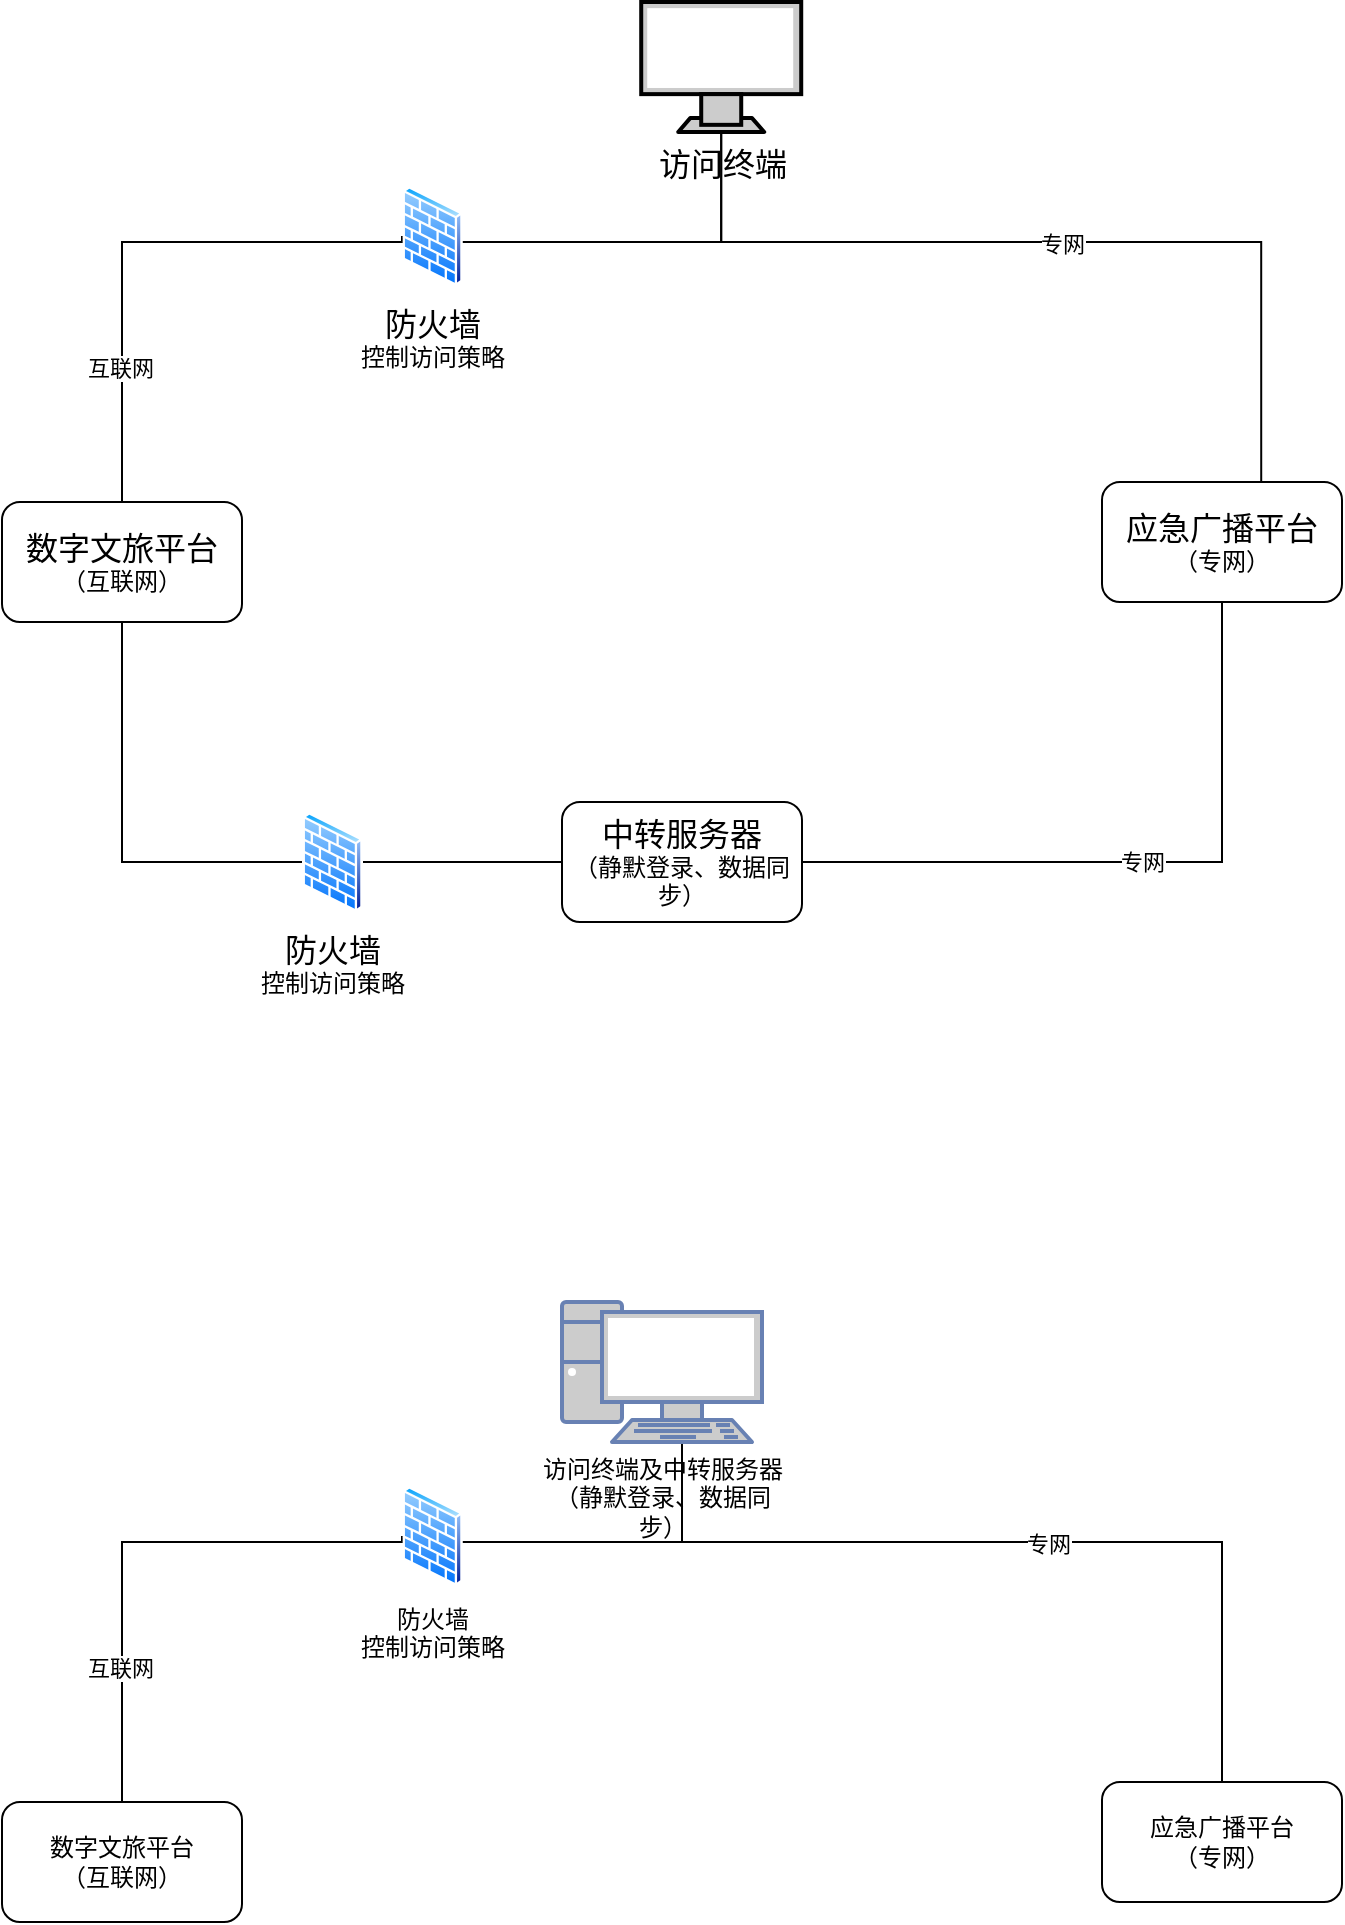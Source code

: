 <mxfile version="24.7.6">
  <diagram name="第 1 页" id="O3yKie8wYm_dcf342z6G">
    <mxGraphModel dx="2247" dy="758" grid="1" gridSize="10" guides="1" tooltips="1" connect="1" arrows="1" fold="1" page="1" pageScale="1" pageWidth="827" pageHeight="1169" math="0" shadow="0">
      <root>
        <mxCell id="0" />
        <mxCell id="1" parent="0" />
        <mxCell id="PICD6bbU7p97rax8BCYg-21" style="edgeStyle=orthogonalEdgeStyle;rounded=0;orthogonalLoop=1;jettySize=auto;html=1;entryX=0;entryY=0.5;entryDx=0;entryDy=0;endArrow=none;endFill=0;fontColor=#000000;" edge="1" parent="1" source="PICD6bbU7p97rax8BCYg-1" target="PICD6bbU7p97rax8BCYg-18">
          <mxGeometry relative="1" as="geometry">
            <Array as="points">
              <mxPoint y="530" />
            </Array>
          </mxGeometry>
        </mxCell>
        <mxCell id="PICD6bbU7p97rax8BCYg-1" value="&lt;font style=&quot;font-size: 16px;&quot;&gt;数字文旅平台&lt;/font&gt;&lt;br&gt;（互联网）" style="rounded=1;whiteSpace=wrap;html=1;fontColor=#000000;" vertex="1" parent="1">
          <mxGeometry x="-60" y="350" width="120" height="60" as="geometry" />
        </mxCell>
        <mxCell id="PICD6bbU7p97rax8BCYg-13" value="专网" style="edgeStyle=orthogonalEdgeStyle;rounded=0;orthogonalLoop=1;jettySize=auto;html=1;entryX=1;entryY=0.5;entryDx=0;entryDy=0;endArrow=none;endFill=0;fontColor=#000000;" edge="1" parent="1" source="PICD6bbU7p97rax8BCYg-2" target="PICD6bbU7p97rax8BCYg-11">
          <mxGeometry relative="1" as="geometry">
            <Array as="points">
              <mxPoint x="550" y="530" />
            </Array>
          </mxGeometry>
        </mxCell>
        <mxCell id="PICD6bbU7p97rax8BCYg-2" value="&lt;font style=&quot;font-size: 16px;&quot;&gt;应急广播平台&lt;/font&gt;&lt;div&gt;（专网）&lt;/div&gt;" style="rounded=1;whiteSpace=wrap;html=1;fontColor=#000000;" vertex="1" parent="1">
          <mxGeometry x="490" y="340" width="120" height="60" as="geometry" />
        </mxCell>
        <mxCell id="PICD6bbU7p97rax8BCYg-8" style="edgeStyle=orthogonalEdgeStyle;rounded=0;orthogonalLoop=1;jettySize=auto;html=1;entryX=0.5;entryY=0;entryDx=0;entryDy=0;exitX=0.77;exitY=1;exitDx=0;exitDy=0;exitPerimeter=0;endArrow=none;endFill=0;fontColor=#000000;" edge="1" parent="1" source="PICD6bbU7p97rax8BCYg-4">
          <mxGeometry relative="1" as="geometry">
            <mxPoint x="569.61" y="340" as="targetPoint" />
            <Array as="points">
              <mxPoint x="299.61" y="165" />
              <mxPoint x="299.61" y="220" />
              <mxPoint x="569.61" y="220" />
            </Array>
          </mxGeometry>
        </mxCell>
        <mxCell id="PICD6bbU7p97rax8BCYg-10" value="专网" style="edgeLabel;html=1;align=center;verticalAlign=middle;resizable=0;points=[];fontColor=#000000;" vertex="1" connectable="0" parent="PICD6bbU7p97rax8BCYg-8">
          <mxGeometry x="0.058" relative="1" as="geometry">
            <mxPoint y="1" as="offset" />
          </mxGeometry>
        </mxCell>
        <mxCell id="PICD6bbU7p97rax8BCYg-4" value="&lt;font style=&quot;font-size: 16px;&quot;&gt;访问终端&lt;/font&gt;" style="fontColor=#000000;verticalAlign=top;verticalLabelPosition=bottom;labelPosition=center;align=center;html=1;outlineConnect=0;fillColor=#CCCCCC;strokeColor=#000000;gradientColor=none;gradientDirection=north;strokeWidth=2;shape=mxgraph.networks.monitor;" vertex="1" parent="1">
          <mxGeometry x="259.61" y="100" width="80" height="65" as="geometry" />
        </mxCell>
        <mxCell id="PICD6bbU7p97rax8BCYg-7" style="edgeStyle=orthogonalEdgeStyle;rounded=0;orthogonalLoop=1;jettySize=auto;html=1;entryX=0.5;entryY=0;entryDx=0;entryDy=0;exitX=0;exitY=0.5;exitDx=0;exitDy=0;endArrow=none;endFill=0;fontColor=#000000;" edge="1" parent="1" source="PICD6bbU7p97rax8BCYg-16" target="PICD6bbU7p97rax8BCYg-1">
          <mxGeometry relative="1" as="geometry">
            <Array as="points">
              <mxPoint x="140" y="220" />
              <mxPoint y="220" />
            </Array>
          </mxGeometry>
        </mxCell>
        <mxCell id="PICD6bbU7p97rax8BCYg-9" value="互联网" style="edgeLabel;html=1;align=center;verticalAlign=middle;resizable=0;points=[];fontColor=#000000;" vertex="1" connectable="0" parent="PICD6bbU7p97rax8BCYg-7">
          <mxGeometry x="0.092" y="-1" relative="1" as="geometry">
            <mxPoint y="57" as="offset" />
          </mxGeometry>
        </mxCell>
        <mxCell id="PICD6bbU7p97rax8BCYg-11" value="&lt;font style=&quot;font-size: 16px;&quot;&gt;中转服务器&lt;/font&gt;&lt;div&gt;（静默登录、数据同步）&lt;/div&gt;" style="rounded=1;whiteSpace=wrap;html=1;fontColor=#000000;" vertex="1" parent="1">
          <mxGeometry x="220" y="500" width="120" height="60" as="geometry" />
        </mxCell>
        <mxCell id="PICD6bbU7p97rax8BCYg-16" value="&lt;font style=&quot;font-size: 16px;&quot;&gt;防火墙&lt;/font&gt;&lt;div&gt;控制访问策略&lt;/div&gt;" style="image;aspect=fixed;perimeter=ellipsePerimeter;html=1;align=center;shadow=0;dashed=0;spacingTop=3;image=img/lib/active_directory/firewall.svg;fontColor=#000000;" vertex="1" parent="1">
          <mxGeometry x="140" y="192" width="30.5" height="50" as="geometry" />
        </mxCell>
        <mxCell id="PICD6bbU7p97rax8BCYg-17" style="edgeStyle=orthogonalEdgeStyle;rounded=0;orthogonalLoop=1;jettySize=auto;html=1;entryX=0.5;entryY=1;entryDx=0;entryDy=0;entryPerimeter=0;endArrow=none;endFill=0;fontColor=#000000;" edge="1" parent="1" source="PICD6bbU7p97rax8BCYg-16" target="PICD6bbU7p97rax8BCYg-4">
          <mxGeometry relative="1" as="geometry">
            <mxPoint x="190.0" y="220" as="sourcePoint" />
            <Array as="points">
              <mxPoint x="300" y="220" />
            </Array>
          </mxGeometry>
        </mxCell>
        <mxCell id="PICD6bbU7p97rax8BCYg-22" style="edgeStyle=orthogonalEdgeStyle;rounded=0;orthogonalLoop=1;jettySize=auto;html=1;endArrow=none;endFill=0;fontColor=#000000;" edge="1" parent="1" source="PICD6bbU7p97rax8BCYg-18" target="PICD6bbU7p97rax8BCYg-11">
          <mxGeometry relative="1" as="geometry" />
        </mxCell>
        <mxCell id="PICD6bbU7p97rax8BCYg-18" value="&lt;font style=&quot;font-size: 16px;&quot;&gt;防火墙&lt;/font&gt;&lt;div&gt;控制访问策略&lt;/div&gt;" style="image;aspect=fixed;perimeter=ellipsePerimeter;html=1;align=center;shadow=0;dashed=0;spacingTop=3;image=img/lib/active_directory/firewall.svg;fontColor=#000000;" vertex="1" parent="1">
          <mxGeometry x="90" y="505" width="30.5" height="50" as="geometry" />
        </mxCell>
        <mxCell id="PICD6bbU7p97rax8BCYg-25" value="数字文旅平台&lt;br&gt;（互联网）" style="rounded=1;whiteSpace=wrap;html=1;fontColor=#000000;" vertex="1" parent="1">
          <mxGeometry x="-60" y="1000" width="120" height="60" as="geometry" />
        </mxCell>
        <mxCell id="PICD6bbU7p97rax8BCYg-27" value="应急广播平台&lt;div&gt;（专网）&lt;/div&gt;" style="rounded=1;whiteSpace=wrap;html=1;fontColor=#000000;" vertex="1" parent="1">
          <mxGeometry x="490" y="990" width="120" height="60" as="geometry" />
        </mxCell>
        <mxCell id="PICD6bbU7p97rax8BCYg-28" style="edgeStyle=orthogonalEdgeStyle;rounded=0;orthogonalLoop=1;jettySize=auto;html=1;entryX=0.5;entryY=0;entryDx=0;entryDy=0;endArrow=none;endFill=0;fontColor=#000000;" edge="1" parent="1" source="PICD6bbU7p97rax8BCYg-38" target="PICD6bbU7p97rax8BCYg-27">
          <mxGeometry relative="1" as="geometry">
            <Array as="points">
              <mxPoint x="280" y="870" />
              <mxPoint x="550" y="870" />
            </Array>
            <mxPoint x="301.6" y="815" as="sourcePoint" />
          </mxGeometry>
        </mxCell>
        <mxCell id="PICD6bbU7p97rax8BCYg-29" value="专网" style="edgeLabel;html=1;align=center;verticalAlign=middle;resizable=0;points=[];fontColor=#000000;" vertex="1" connectable="0" parent="PICD6bbU7p97rax8BCYg-28">
          <mxGeometry x="0.058" relative="1" as="geometry">
            <mxPoint y="1" as="offset" />
          </mxGeometry>
        </mxCell>
        <mxCell id="PICD6bbU7p97rax8BCYg-31" style="edgeStyle=orthogonalEdgeStyle;rounded=0;orthogonalLoop=1;jettySize=auto;html=1;entryX=0.5;entryY=0;entryDx=0;entryDy=0;exitX=0;exitY=0.5;exitDx=0;exitDy=0;endArrow=none;endFill=0;fontColor=#000000;" edge="1" parent="1" source="PICD6bbU7p97rax8BCYg-34" target="PICD6bbU7p97rax8BCYg-25">
          <mxGeometry relative="1" as="geometry">
            <Array as="points">
              <mxPoint x="140" y="870" />
              <mxPoint y="870" />
            </Array>
          </mxGeometry>
        </mxCell>
        <mxCell id="PICD6bbU7p97rax8BCYg-32" value="互联网" style="edgeLabel;html=1;align=center;verticalAlign=middle;resizable=0;points=[];fontColor=#000000;" vertex="1" connectable="0" parent="PICD6bbU7p97rax8BCYg-31">
          <mxGeometry x="0.092" y="-1" relative="1" as="geometry">
            <mxPoint y="57" as="offset" />
          </mxGeometry>
        </mxCell>
        <mxCell id="PICD6bbU7p97rax8BCYg-34" value="防火墙&lt;div&gt;控制访问策略&lt;/div&gt;" style="image;aspect=fixed;perimeter=ellipsePerimeter;html=1;align=center;shadow=0;dashed=0;spacingTop=3;image=img/lib/active_directory/firewall.svg;fontColor=#000000;" vertex="1" parent="1">
          <mxGeometry x="140" y="842" width="30.5" height="50" as="geometry" />
        </mxCell>
        <mxCell id="PICD6bbU7p97rax8BCYg-35" style="edgeStyle=orthogonalEdgeStyle;rounded=0;orthogonalLoop=1;jettySize=auto;html=1;endArrow=none;endFill=0;fontColor=#000000;" edge="1" parent="1" source="PICD6bbU7p97rax8BCYg-34" target="PICD6bbU7p97rax8BCYg-38">
          <mxGeometry relative="1" as="geometry">
            <Array as="points">
              <mxPoint x="280" y="870" />
            </Array>
            <mxPoint x="280" y="815" as="targetPoint" />
          </mxGeometry>
        </mxCell>
        <mxCell id="PICD6bbU7p97rax8BCYg-38" value="访问终端及中转服务器&lt;div&gt;&lt;span style=&quot;text-wrap: wrap;&quot;&gt;（静默登录、数据同步）&lt;/span&gt;&lt;br&gt;&lt;/div&gt;" style="fontColor=#000000;verticalAlign=top;verticalLabelPosition=bottom;labelPosition=center;align=center;html=1;outlineConnect=0;fillColor=#CCCCCC;strokeColor=#6881B3;gradientColor=none;gradientDirection=north;strokeWidth=2;shape=mxgraph.networks.pc;" vertex="1" parent="1">
          <mxGeometry x="220" y="750" width="100" height="70" as="geometry" />
        </mxCell>
      </root>
    </mxGraphModel>
  </diagram>
</mxfile>

